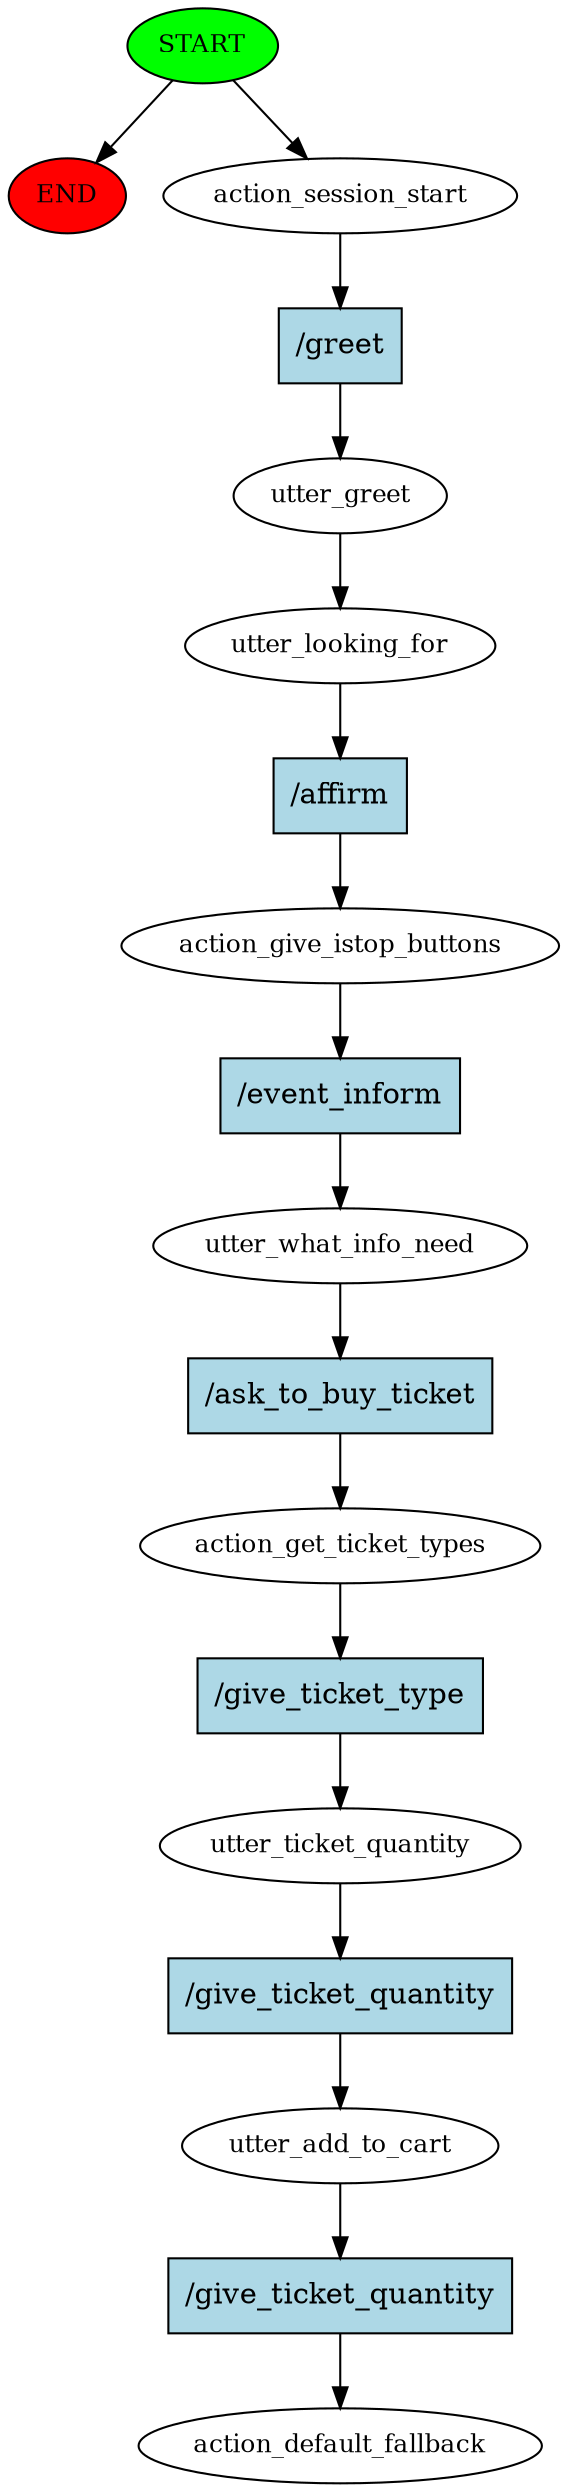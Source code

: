 digraph  {
0 [class="start active", fillcolor=green, fontsize=12, label=START, style=filled];
"-1" [class=end, fillcolor=red, fontsize=12, label=END, style=filled];
1 [class=active, fontsize=12, label=action_session_start];
2 [class=active, fontsize=12, label=utter_greet];
3 [class=active, fontsize=12, label=utter_looking_for];
4 [class=active, fontsize=12, label=action_give_istop_buttons];
5 [class=active, fontsize=12, label=utter_what_info_need];
6 [class=active, fontsize=12, label=action_get_ticket_types];
7 [class=active, fontsize=12, label=utter_ticket_quantity];
8 [class=active, fontsize=12, label=utter_add_to_cart];
9 [class="dashed active", fontsize=12, label=action_default_fallback];
10 [class="intent active", fillcolor=lightblue, label="/greet", shape=rect, style=filled];
11 [class="intent active", fillcolor=lightblue, label="/affirm", shape=rect, style=filled];
12 [class="intent active", fillcolor=lightblue, label="/event_inform", shape=rect, style=filled];
13 [class="intent active", fillcolor=lightblue, label="/ask_to_buy_ticket", shape=rect, style=filled];
14 [class="intent active", fillcolor=lightblue, label="/give_ticket_type", shape=rect, style=filled];
15 [class="intent active", fillcolor=lightblue, label="/give_ticket_quantity", shape=rect, style=filled];
16 [class="intent active", fillcolor=lightblue, label="/give_ticket_quantity", shape=rect, style=filled];
0 -> "-1"  [class="", key=NONE, label=""];
0 -> 1  [class=active, key=NONE, label=""];
1 -> 10  [class=active, key=0];
2 -> 3  [class=active, key=NONE, label=""];
3 -> 11  [class=active, key=0];
4 -> 12  [class=active, key=0];
5 -> 13  [class=active, key=0];
6 -> 14  [class=active, key=0];
7 -> 15  [class=active, key=0];
8 -> 16  [class=active, key=0];
10 -> 2  [class=active, key=0];
11 -> 4  [class=active, key=0];
12 -> 5  [class=active, key=0];
13 -> 6  [class=active, key=0];
14 -> 7  [class=active, key=0];
15 -> 8  [class=active, key=0];
16 -> 9  [class=active, key=0];
}
